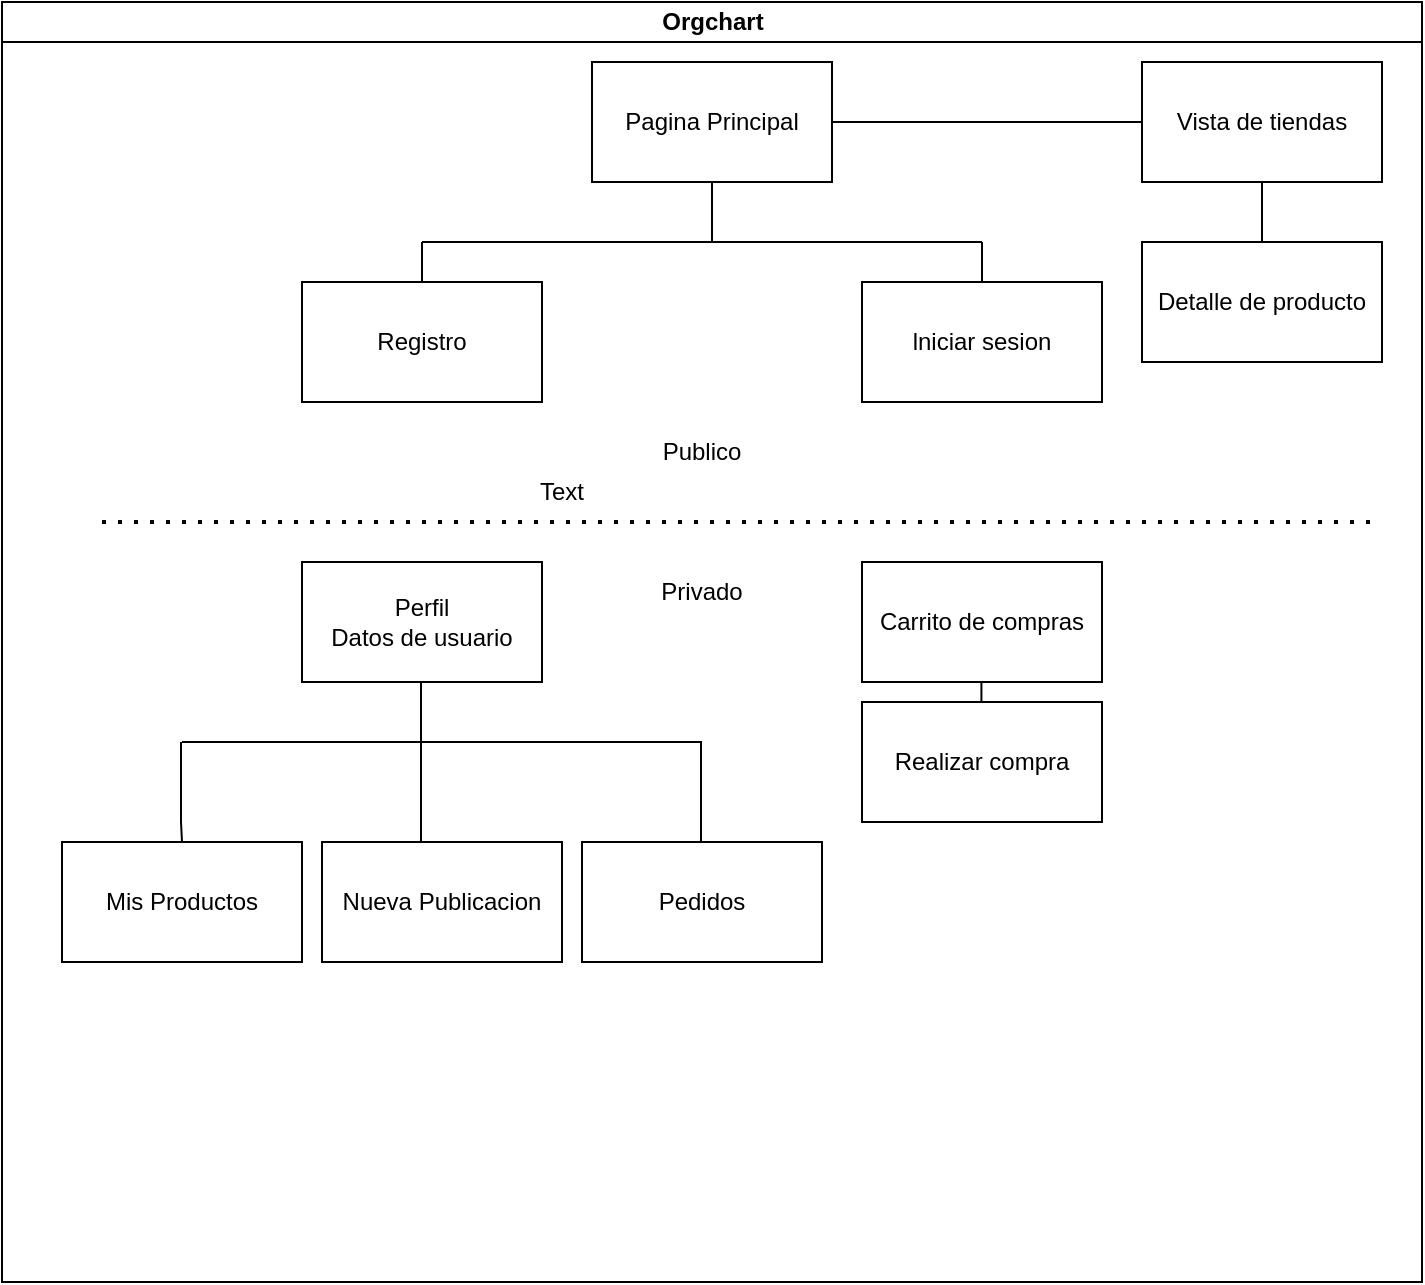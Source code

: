 <mxfile version="26.1.1">
  <diagram id="prtHgNgQTEPvFCAcTncT" name="Page-1">
    <mxGraphModel dx="864" dy="1682" grid="1" gridSize="10" guides="1" tooltips="1" connect="1" arrows="1" fold="1" page="1" pageScale="1" pageWidth="827" pageHeight="1169" math="0" shadow="0">
      <root>
        <mxCell id="0" />
        <mxCell id="1" parent="0" />
        <mxCell id="dNxyNK7c78bLwvsdeMH5-11" value="Orgchart" style="swimlane;html=1;startSize=20;horizontal=1;containerType=tree;glass=0;" parent="1" vertex="1">
          <mxGeometry x="10" y="-20" width="710" height="640" as="geometry" />
        </mxCell>
        <mxCell id="lnwIUH7pZlgHuS-bECjO-3" value="Pagina Principal" style="rounded=0;whiteSpace=wrap;html=1;" vertex="1" parent="dNxyNK7c78bLwvsdeMH5-11">
          <mxGeometry x="295" y="30" width="120" height="60" as="geometry" />
        </mxCell>
        <mxCell id="lnwIUH7pZlgHuS-bECjO-4" value="Registro" style="rounded=0;whiteSpace=wrap;html=1;" vertex="1" parent="dNxyNK7c78bLwvsdeMH5-11">
          <mxGeometry x="150" y="140" width="120" height="60" as="geometry" />
        </mxCell>
        <mxCell id="lnwIUH7pZlgHuS-bECjO-5" value="lniciar sesion" style="rounded=0;whiteSpace=wrap;html=1;" vertex="1" parent="dNxyNK7c78bLwvsdeMH5-11">
          <mxGeometry x="430" y="140" width="120" height="60" as="geometry" />
        </mxCell>
        <mxCell id="lnwIUH7pZlgHuS-bECjO-8" value="" style="endArrow=none;html=1;rounded=0;" edge="1" parent="dNxyNK7c78bLwvsdeMH5-11">
          <mxGeometry width="50" height="50" relative="1" as="geometry">
            <mxPoint x="210" y="120" as="sourcePoint" />
            <mxPoint x="490" y="120" as="targetPoint" />
          </mxGeometry>
        </mxCell>
        <mxCell id="lnwIUH7pZlgHuS-bECjO-9" value="" style="endArrow=none;html=1;rounded=0;exitX=0.5;exitY=0;exitDx=0;exitDy=0;" edge="1" parent="dNxyNK7c78bLwvsdeMH5-11" source="lnwIUH7pZlgHuS-bECjO-4">
          <mxGeometry width="50" height="50" relative="1" as="geometry">
            <mxPoint x="185" y="130" as="sourcePoint" />
            <mxPoint x="210" y="120" as="targetPoint" />
          </mxGeometry>
        </mxCell>
        <mxCell id="lnwIUH7pZlgHuS-bECjO-10" value="" style="endArrow=none;html=1;rounded=0;exitX=0.5;exitY=0;exitDx=0;exitDy=0;" edge="1" parent="dNxyNK7c78bLwvsdeMH5-11" source="lnwIUH7pZlgHuS-bECjO-5">
          <mxGeometry width="50" height="50" relative="1" as="geometry">
            <mxPoint x="365" y="180" as="sourcePoint" />
            <mxPoint x="490" y="120" as="targetPoint" />
          </mxGeometry>
        </mxCell>
        <mxCell id="lnwIUH7pZlgHuS-bECjO-11" value="Mis Productos" style="rounded=0;whiteSpace=wrap;html=1;" vertex="1" parent="dNxyNK7c78bLwvsdeMH5-11">
          <mxGeometry x="30" y="420" width="120" height="60" as="geometry" />
        </mxCell>
        <mxCell id="lnwIUH7pZlgHuS-bECjO-15" value="Perfil&lt;br&gt;Datos de usuario" style="rounded=0;whiteSpace=wrap;html=1;" vertex="1" parent="dNxyNK7c78bLwvsdeMH5-11">
          <mxGeometry x="150" y="280" width="120" height="60" as="geometry" />
        </mxCell>
        <mxCell id="lnwIUH7pZlgHuS-bECjO-18" value="Realizar compra" style="rounded=0;whiteSpace=wrap;html=1;" vertex="1" parent="dNxyNK7c78bLwvsdeMH5-11">
          <mxGeometry x="430" y="350" width="120" height="60" as="geometry" />
        </mxCell>
        <mxCell id="lnwIUH7pZlgHuS-bECjO-19" value="Carrito de compras" style="rounded=0;whiteSpace=wrap;html=1;" vertex="1" parent="dNxyNK7c78bLwvsdeMH5-11">
          <mxGeometry x="430" y="280" width="120" height="60" as="geometry" />
        </mxCell>
        <mxCell id="lnwIUH7pZlgHuS-bECjO-20" value="Vista de tiendas" style="rounded=0;whiteSpace=wrap;html=1;" vertex="1" parent="dNxyNK7c78bLwvsdeMH5-11">
          <mxGeometry x="570" y="30" width="120" height="60" as="geometry" />
        </mxCell>
        <mxCell id="lnwIUH7pZlgHuS-bECjO-21" value="" style="endArrow=none;html=1;rounded=0;" edge="1" parent="dNxyNK7c78bLwvsdeMH5-11">
          <mxGeometry width="50" height="50" relative="1" as="geometry">
            <mxPoint x="209.5" y="370" as="sourcePoint" />
            <mxPoint x="209.5" y="340" as="targetPoint" />
            <Array as="points">
              <mxPoint x="209.5" y="340" />
            </Array>
          </mxGeometry>
        </mxCell>
        <mxCell id="lnwIUH7pZlgHuS-bECjO-22" value="Detalle de producto" style="rounded=0;whiteSpace=wrap;html=1;" vertex="1" parent="dNxyNK7c78bLwvsdeMH5-11">
          <mxGeometry x="570" y="120" width="120" height="60" as="geometry" />
        </mxCell>
        <mxCell id="lnwIUH7pZlgHuS-bECjO-23" value="" style="endArrow=none;html=1;rounded=0;entryX=0;entryY=0.5;entryDx=0;entryDy=0;exitX=1;exitY=0.5;exitDx=0;exitDy=0;" edge="1" parent="dNxyNK7c78bLwvsdeMH5-11" source="lnwIUH7pZlgHuS-bECjO-3" target="lnwIUH7pZlgHuS-bECjO-20">
          <mxGeometry width="50" height="50" relative="1" as="geometry">
            <mxPoint x="450" y="80" as="sourcePoint" />
            <mxPoint x="500" y="30" as="targetPoint" />
          </mxGeometry>
        </mxCell>
        <mxCell id="lnwIUH7pZlgHuS-bECjO-24" value="" style="endArrow=none;html=1;rounded=0;" edge="1" parent="dNxyNK7c78bLwvsdeMH5-11">
          <mxGeometry width="50" height="50" relative="1" as="geometry">
            <mxPoint x="630" y="120" as="sourcePoint" />
            <mxPoint x="630" y="90" as="targetPoint" />
          </mxGeometry>
        </mxCell>
        <mxCell id="lnwIUH7pZlgHuS-bECjO-26" value="Nueva Publicacion" style="rounded=0;whiteSpace=wrap;html=1;" vertex="1" parent="dNxyNK7c78bLwvsdeMH5-11">
          <mxGeometry x="160" y="420" width="120" height="60" as="geometry" />
        </mxCell>
        <mxCell id="lnwIUH7pZlgHuS-bECjO-27" value="Pedidos" style="rounded=0;whiteSpace=wrap;html=1;" vertex="1" parent="dNxyNK7c78bLwvsdeMH5-11">
          <mxGeometry x="290" y="420" width="120" height="60" as="geometry" />
        </mxCell>
        <mxCell id="lnwIUH7pZlgHuS-bECjO-28" value="" style="endArrow=none;html=1;rounded=0;" edge="1" parent="dNxyNK7c78bLwvsdeMH5-11">
          <mxGeometry width="50" height="50" relative="1" as="geometry">
            <mxPoint x="90" y="370" as="sourcePoint" />
            <mxPoint x="350" y="370" as="targetPoint" />
          </mxGeometry>
        </mxCell>
        <mxCell id="lnwIUH7pZlgHuS-bECjO-29" value="" style="endArrow=none;html=1;rounded=0;" edge="1" parent="dNxyNK7c78bLwvsdeMH5-11">
          <mxGeometry width="50" height="50" relative="1" as="geometry">
            <mxPoint x="89.5" y="410" as="sourcePoint" />
            <mxPoint x="89.5" y="370" as="targetPoint" />
            <Array as="points">
              <mxPoint x="90" y="420" />
              <mxPoint x="89.5" y="410" />
            </Array>
          </mxGeometry>
        </mxCell>
        <mxCell id="lnwIUH7pZlgHuS-bECjO-30" value="" style="endArrow=none;html=1;rounded=0;" edge="1" parent="dNxyNK7c78bLwvsdeMH5-11">
          <mxGeometry width="50" height="50" relative="1" as="geometry">
            <mxPoint x="209.5" y="420" as="sourcePoint" />
            <mxPoint x="209.5" y="370" as="targetPoint" />
          </mxGeometry>
        </mxCell>
        <mxCell id="lnwIUH7pZlgHuS-bECjO-31" value="" style="endArrow=none;html=1;rounded=0;" edge="1" parent="dNxyNK7c78bLwvsdeMH5-11">
          <mxGeometry width="50" height="50" relative="1" as="geometry">
            <mxPoint x="349.5" y="420" as="sourcePoint" />
            <mxPoint x="349.5" y="370" as="targetPoint" />
          </mxGeometry>
        </mxCell>
        <mxCell id="lnwIUH7pZlgHuS-bECjO-32" value="" style="endArrow=none;html=1;rounded=0;" edge="1" parent="dNxyNK7c78bLwvsdeMH5-11">
          <mxGeometry width="50" height="50" relative="1" as="geometry">
            <mxPoint x="489.71" y="350" as="sourcePoint" />
            <mxPoint x="490" y="340" as="targetPoint" />
            <Array as="points">
              <mxPoint x="489.71" y="340" />
            </Array>
          </mxGeometry>
        </mxCell>
        <mxCell id="lnwIUH7pZlgHuS-bECjO-34" value="Publico" style="text;html=1;align=center;verticalAlign=middle;whiteSpace=wrap;rounded=0;" vertex="1" parent="dNxyNK7c78bLwvsdeMH5-11">
          <mxGeometry x="320" y="210" width="60" height="30" as="geometry" />
        </mxCell>
        <mxCell id="lnwIUH7pZlgHuS-bECjO-35" value="Privado" style="text;html=1;align=center;verticalAlign=middle;whiteSpace=wrap;rounded=0;" vertex="1" parent="dNxyNK7c78bLwvsdeMH5-11">
          <mxGeometry x="320" y="280" width="60" height="30" as="geometry" />
        </mxCell>
        <mxCell id="lnwIUH7pZlgHuS-bECjO-7" value="" style="endArrow=none;html=1;rounded=0;entryX=0.5;entryY=1;entryDx=0;entryDy=0;" edge="1" parent="1" target="lnwIUH7pZlgHuS-bECjO-3">
          <mxGeometry width="50" height="50" relative="1" as="geometry">
            <mxPoint x="365" y="100" as="sourcePoint" />
            <mxPoint x="430" y="220" as="targetPoint" />
          </mxGeometry>
        </mxCell>
        <mxCell id="lnwIUH7pZlgHuS-bECjO-17" value="" style="endArrow=none;dashed=1;html=1;dashPattern=1 3;strokeWidth=2;rounded=0;" edge="1" parent="1">
          <mxGeometry width="50" height="50" relative="1" as="geometry">
            <mxPoint x="60" y="240" as="sourcePoint" />
            <mxPoint x="700" y="240" as="targetPoint" />
          </mxGeometry>
        </mxCell>
        <mxCell id="lnwIUH7pZlgHuS-bECjO-33" value="Text" style="text;html=1;align=center;verticalAlign=middle;whiteSpace=wrap;rounded=0;" vertex="1" parent="1">
          <mxGeometry x="260" y="210" width="60" height="30" as="geometry" />
        </mxCell>
      </root>
    </mxGraphModel>
  </diagram>
</mxfile>
